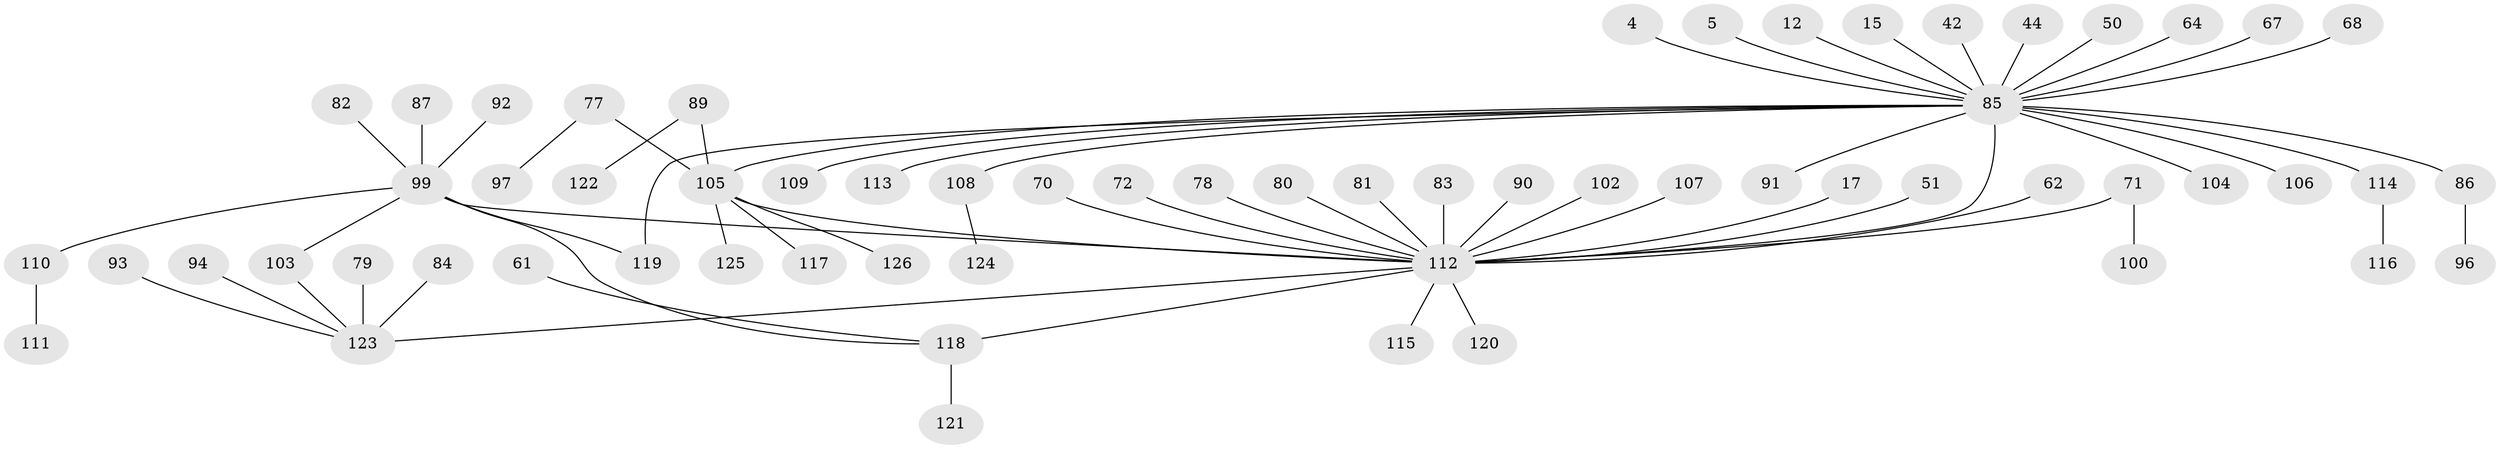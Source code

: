 // original degree distribution, {12: 0.007936507936507936, 15: 0.007936507936507936, 9: 0.023809523809523808, 1: 0.5634920634920635, 3: 0.09523809523809523, 8: 0.007936507936507936, 2: 0.21428571428571427, 5: 0.023809523809523808, 4: 0.047619047619047616, 6: 0.007936507936507936}
// Generated by graph-tools (version 1.1) at 2025/48/03/09/25 04:48:11]
// undirected, 63 vertices, 66 edges
graph export_dot {
graph [start="1"]
  node [color=gray90,style=filled];
  4;
  5;
  12;
  15;
  17;
  42;
  44;
  50;
  51;
  61;
  62;
  64;
  67;
  68;
  70;
  71;
  72 [super="+66"];
  77;
  78;
  79;
  80;
  81;
  82;
  83 [super="+53"];
  84;
  85 [super="+3+43+65"];
  86;
  87;
  89 [super="+30+55+58"];
  90;
  91;
  92;
  93;
  94;
  96;
  97;
  99 [super="+16+20+40+23+39+63+76"];
  100;
  102;
  103;
  104;
  105 [super="+69+74"];
  106 [super="+21"];
  107;
  108;
  109;
  110;
  111;
  112 [super="+7+34"];
  113;
  114;
  115;
  116;
  117;
  118 [super="+57+98"];
  119 [super="+8+13+36+48+54+101"];
  120;
  121;
  122;
  123 [super="+32+75+95"];
  124;
  125;
  126;
  4 -- 85;
  5 -- 85;
  12 -- 85;
  15 -- 85;
  17 -- 112;
  42 -- 85;
  44 -- 85;
  50 -- 85;
  51 -- 112;
  61 -- 118;
  62 -- 112;
  64 -- 85;
  67 -- 85;
  68 -- 85;
  70 -- 112;
  71 -- 100;
  71 -- 112;
  72 -- 112;
  77 -- 97;
  77 -- 105;
  78 -- 112;
  79 -- 123;
  80 -- 112;
  81 -- 112;
  82 -- 99;
  83 -- 112;
  84 -- 123;
  85 -- 86;
  85 -- 91;
  85 -- 113;
  85 -- 112 [weight=4];
  85 -- 114;
  85 -- 104;
  85 -- 108;
  85 -- 119;
  85 -- 109;
  85 -- 106;
  85 -- 105;
  86 -- 96;
  87 -- 99;
  89 -- 122;
  89 -- 105;
  90 -- 112;
  92 -- 99;
  93 -- 123;
  94 -- 123;
  99 -- 103;
  99 -- 110;
  99 -- 112;
  99 -- 119;
  99 -- 118;
  102 -- 112;
  103 -- 123;
  105 -- 112;
  105 -- 117;
  105 -- 125;
  105 -- 126;
  107 -- 112;
  108 -- 124;
  110 -- 111;
  112 -- 120;
  112 -- 123 [weight=2];
  112 -- 115;
  112 -- 118 [weight=2];
  114 -- 116;
  118 -- 121;
}
